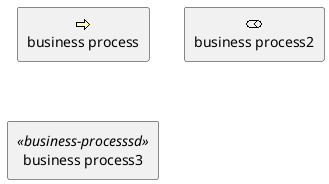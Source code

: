 {
  "sha1": "qvmtuvxyztxd6h66zuyqyiph4gxsyl2",
  "insertion": {
    "when": "2024-06-04T17:28:42.955Z",
    "user": "plantuml@gmail.com"
  }
}
@startuml
rectangle "business process" <<$archimate/business-process>>
rectangle "business process2" <<$archimate/role>>
rectangle "business process3" <<$archimate/business-processsd>>
@enduml
